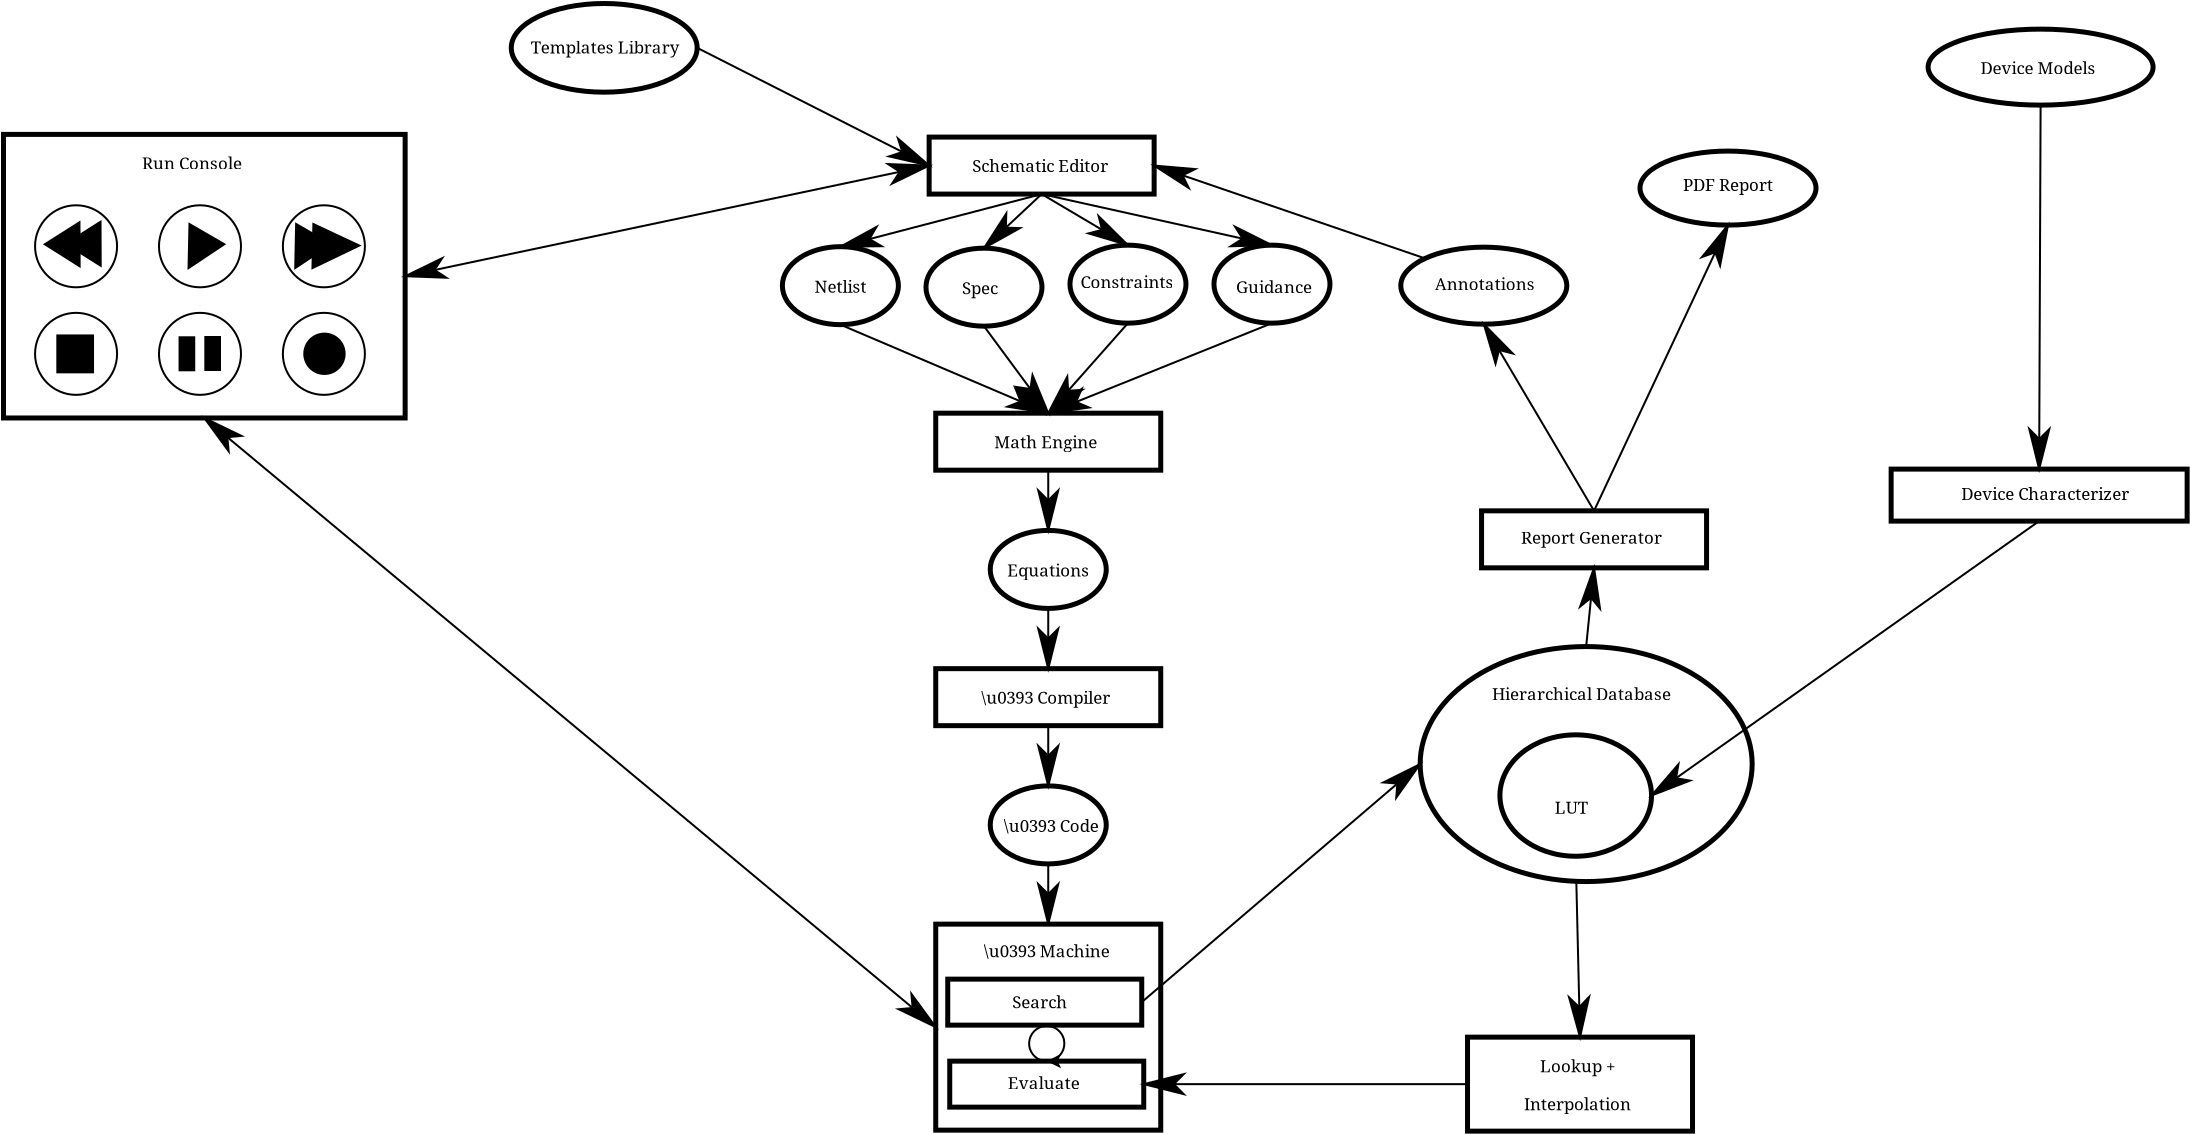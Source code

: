<?xml version="1.0" encoding="UTF-8"?>
<dia:diagram xmlns:dia="http://www.lysator.liu.se/~alla/dia/">
  <dia:layer name="Background" visible="true" active="true">
    <dia:group>
      <dia:object type="Standard - Box" version="0" id="O0">
        <dia:attribute name="obj_pos">
          <dia:point val="94.903,44.109"/>
        </dia:attribute>
        <dia:attribute name="obj_bb">
          <dia:rectangle val="94.778,43.984;106.278,48.934"/>
        </dia:attribute>
        <dia:attribute name="elem_corner">
          <dia:point val="94.903,44.109"/>
        </dia:attribute>
        <dia:attribute name="elem_width">
          <dia:real val="11.25"/>
        </dia:attribute>
        <dia:attribute name="elem_height">
          <dia:real val="4.7"/>
        </dia:attribute>
        <dia:attribute name="border_width">
          <dia:real val="0.25"/>
        </dia:attribute>
        <dia:attribute name="show_background">
          <dia:boolean val="true"/>
        </dia:attribute>
      </dia:object>
      <dia:object type="Standard - Text" version="1" id="O1">
        <dia:attribute name="obj_pos">
          <dia:point val="100.403,45.859"/>
        </dia:attribute>
        <dia:attribute name="obj_bb">
          <dia:rectangle val="98.319,45.072;102.487,46.059"/>
        </dia:attribute>
        <dia:attribute name="text">
          <dia:composite type="text">
            <dia:attribute name="string">
              <dia:string>#Lookup +#</dia:string>
            </dia:attribute>
            <dia:attribute name="font">
              <dia:font family="serif" style="0" name="Times-Roman"/>
            </dia:attribute>
            <dia:attribute name="height">
              <dia:real val="1.058"/>
            </dia:attribute>
            <dia:attribute name="pos">
              <dia:point val="100.403,45.859"/>
            </dia:attribute>
            <dia:attribute name="color">
              <dia:color val="#000000"/>
            </dia:attribute>
            <dia:attribute name="alignment">
              <dia:enum val="1"/>
            </dia:attribute>
          </dia:composite>
        </dia:attribute>
        <dia:attribute name="valign">
          <dia:enum val="3"/>
        </dia:attribute>
      </dia:object>
      <dia:object type="Standard - Text" version="1" id="O2">
        <dia:attribute name="obj_pos">
          <dia:point val="100.403,47.759"/>
        </dia:attribute>
        <dia:attribute name="obj_bb">
          <dia:rectangle val="97.593,46.971;103.213,47.959"/>
        </dia:attribute>
        <dia:attribute name="text">
          <dia:composite type="text">
            <dia:attribute name="string">
              <dia:string>#Interpolation#</dia:string>
            </dia:attribute>
            <dia:attribute name="font">
              <dia:font family="serif" style="0" name="Times-Roman"/>
            </dia:attribute>
            <dia:attribute name="height">
              <dia:real val="1.058"/>
            </dia:attribute>
            <dia:attribute name="pos">
              <dia:point val="100.403,47.759"/>
            </dia:attribute>
            <dia:attribute name="color">
              <dia:color val="#000000"/>
            </dia:attribute>
            <dia:attribute name="alignment">
              <dia:enum val="1"/>
            </dia:attribute>
          </dia:composite>
        </dia:attribute>
        <dia:attribute name="valign">
          <dia:enum val="3"/>
        </dia:attribute>
      </dia:object>
    </dia:group>
    <dia:group>
      <dia:object type="Standard - Box" version="0" id="O3">
        <dia:attribute name="obj_pos">
          <dia:point val="95.605,17.794"/>
        </dia:attribute>
        <dia:attribute name="obj_bb">
          <dia:rectangle val="95.48,17.669;106.98,20.769"/>
        </dia:attribute>
        <dia:attribute name="elem_corner">
          <dia:point val="95.605,17.794"/>
        </dia:attribute>
        <dia:attribute name="elem_width">
          <dia:real val="11.25"/>
        </dia:attribute>
        <dia:attribute name="elem_height">
          <dia:real val="2.85"/>
        </dia:attribute>
        <dia:attribute name="border_width">
          <dia:real val="0.25"/>
        </dia:attribute>
        <dia:attribute name="show_background">
          <dia:boolean val="true"/>
        </dia:attribute>
      </dia:object>
      <dia:object type="Standard - Text" version="1" id="O4">
        <dia:attribute name="obj_pos">
          <dia:point val="101.105,19.444"/>
        </dia:attribute>
        <dia:attribute name="obj_bb">
          <dia:rectangle val="97.306,18.657;104.904,19.644"/>
        </dia:attribute>
        <dia:attribute name="text">
          <dia:composite type="text">
            <dia:attribute name="string">
              <dia:string>#Report Generator#</dia:string>
            </dia:attribute>
            <dia:attribute name="font">
              <dia:font family="serif" style="0" name="Times-Roman"/>
            </dia:attribute>
            <dia:attribute name="height">
              <dia:real val="1.058"/>
            </dia:attribute>
            <dia:attribute name="pos">
              <dia:point val="101.105,19.444"/>
            </dia:attribute>
            <dia:attribute name="color">
              <dia:color val="#000000"/>
            </dia:attribute>
            <dia:attribute name="alignment">
              <dia:enum val="1"/>
            </dia:attribute>
          </dia:composite>
        </dia:attribute>
        <dia:attribute name="valign">
          <dia:enum val="3"/>
        </dia:attribute>
      </dia:object>
    </dia:group>
    <dia:group>
      <dia:object type="Standard - Box" version="0" id="O5">
        <dia:attribute name="obj_pos">
          <dia:point val="116.084,15.707"/>
        </dia:attribute>
        <dia:attribute name="obj_bb">
          <dia:rectangle val="115.959,15.582;131.009,18.431"/>
        </dia:attribute>
        <dia:attribute name="elem_corner">
          <dia:point val="116.084,15.707"/>
        </dia:attribute>
        <dia:attribute name="elem_width">
          <dia:real val="14.8"/>
        </dia:attribute>
        <dia:attribute name="elem_height">
          <dia:real val="2.6"/>
        </dia:attribute>
        <dia:attribute name="border_width">
          <dia:real val="0.25"/>
        </dia:attribute>
        <dia:attribute name="show_background">
          <dia:boolean val="true"/>
        </dia:attribute>
      </dia:object>
      <dia:object type="Standard - Text" version="1" id="O6">
        <dia:attribute name="obj_pos">
          <dia:point val="123.784,17.256"/>
        </dia:attribute>
        <dia:attribute name="obj_bb">
          <dia:rectangle val="119.222,16.469;128.346,17.456"/>
        </dia:attribute>
        <dia:attribute name="text">
          <dia:composite type="text">
            <dia:attribute name="string">
              <dia:string>#Device Characterizer#</dia:string>
            </dia:attribute>
            <dia:attribute name="font">
              <dia:font family="serif" style="0" name="Times-Roman"/>
            </dia:attribute>
            <dia:attribute name="height">
              <dia:real val="1.058"/>
            </dia:attribute>
            <dia:attribute name="pos">
              <dia:point val="123.784,17.256"/>
            </dia:attribute>
            <dia:attribute name="color">
              <dia:color val="#000000"/>
            </dia:attribute>
            <dia:attribute name="alignment">
              <dia:enum val="1"/>
            </dia:attribute>
          </dia:composite>
        </dia:attribute>
        <dia:attribute name="valign">
          <dia:enum val="3"/>
        </dia:attribute>
      </dia:object>
    </dia:group>
    <dia:group>
      <dia:object type="Standard - Ellipse" version="0" id="O7">
        <dia:attribute name="obj_pos">
          <dia:point val="71.039,31.547"/>
        </dia:attribute>
        <dia:attribute name="obj_bb">
          <dia:rectangle val="70.914,31.422;76.964,35.572"/>
        </dia:attribute>
        <dia:attribute name="elem_corner">
          <dia:point val="71.039,31.547"/>
        </dia:attribute>
        <dia:attribute name="elem_width">
          <dia:real val="5.8"/>
        </dia:attribute>
        <dia:attribute name="elem_height">
          <dia:real val="3.9"/>
        </dia:attribute>
        <dia:attribute name="border_width">
          <dia:real val="0.25"/>
        </dia:attribute>
      </dia:object>
      <dia:object type="Standard - Text" version="1" id="O8">
        <dia:attribute name="obj_pos">
          <dia:point val="74.089,33.847"/>
        </dia:attribute>
        <dia:attribute name="obj_bb">
          <dia:rectangle val="71.359,33.059;76.819,34.047"/>
        </dia:attribute>
        <dia:attribute name="text">
          <dia:composite type="text">
            <dia:attribute name="string">
              <dia:string>#\u0393 Code#</dia:string>
            </dia:attribute>
            <dia:attribute name="font">
              <dia:font family="serif" style="0" name="Times-Roman"/>
            </dia:attribute>
            <dia:attribute name="height">
              <dia:real val="1.058"/>
            </dia:attribute>
            <dia:attribute name="pos">
              <dia:point val="74.089,33.847"/>
            </dia:attribute>
            <dia:attribute name="color">
              <dia:color val="#000000"/>
            </dia:attribute>
            <dia:attribute name="alignment">
              <dia:enum val="1"/>
            </dia:attribute>
          </dia:composite>
        </dia:attribute>
        <dia:attribute name="valign">
          <dia:enum val="3"/>
        </dia:attribute>
      </dia:object>
    </dia:group>
    <dia:object type="Standard - Box" version="0" id="O9">
      <dia:attribute name="obj_pos">
        <dia:point val="68.314,25.685"/>
      </dia:attribute>
      <dia:attribute name="obj_bb">
        <dia:rectangle val="68.189,25.56;79.689,28.66"/>
      </dia:attribute>
      <dia:attribute name="elem_corner">
        <dia:point val="68.314,25.685"/>
      </dia:attribute>
      <dia:attribute name="elem_width">
        <dia:real val="11.25"/>
      </dia:attribute>
      <dia:attribute name="elem_height">
        <dia:real val="2.85"/>
      </dia:attribute>
      <dia:attribute name="border_width">
        <dia:real val="0.25"/>
      </dia:attribute>
      <dia:attribute name="show_background">
        <dia:boolean val="true"/>
      </dia:attribute>
    </dia:object>
    <dia:object type="Standard - Text" version="1" id="O10">
      <dia:attribute name="obj_pos">
        <dia:point val="73.814,27.435"/>
      </dia:attribute>
      <dia:attribute name="obj_bb">
        <dia:rectangle val="70.21,26.647;77.418,27.635"/>
      </dia:attribute>
      <dia:attribute name="text">
        <dia:composite type="text">
          <dia:attribute name="string">
            <dia:string>#\u0393 Compiler#</dia:string>
          </dia:attribute>
          <dia:attribute name="font">
            <dia:font family="serif" style="0" name="Times-Roman"/>
          </dia:attribute>
          <dia:attribute name="height">
            <dia:real val="1.058"/>
          </dia:attribute>
          <dia:attribute name="pos">
            <dia:point val="73.814,27.435"/>
          </dia:attribute>
          <dia:attribute name="color">
            <dia:color val="#000000"/>
          </dia:attribute>
          <dia:attribute name="alignment">
            <dia:enum val="1"/>
          </dia:attribute>
        </dia:composite>
      </dia:attribute>
      <dia:attribute name="valign">
        <dia:enum val="3"/>
      </dia:attribute>
    </dia:object>
    <dia:group>
      <dia:object type="Standard - Ellipse" version="0" id="O11">
        <dia:attribute name="obj_pos">
          <dia:point val="71.039,18.773"/>
        </dia:attribute>
        <dia:attribute name="obj_bb">
          <dia:rectangle val="70.914,18.648;76.964,22.798"/>
        </dia:attribute>
        <dia:attribute name="elem_corner">
          <dia:point val="71.039,18.773"/>
        </dia:attribute>
        <dia:attribute name="elem_width">
          <dia:real val="5.8"/>
        </dia:attribute>
        <dia:attribute name="elem_height">
          <dia:real val="3.9"/>
        </dia:attribute>
        <dia:attribute name="border_width">
          <dia:real val="0.25"/>
        </dia:attribute>
      </dia:object>
      <dia:object type="Standard - Text" version="1" id="O12">
        <dia:attribute name="obj_pos">
          <dia:point val="73.939,21.073"/>
        </dia:attribute>
        <dia:attribute name="obj_bb">
          <dia:rectangle val="71.783,20.285;76.095,21.273"/>
        </dia:attribute>
        <dia:attribute name="text">
          <dia:composite type="text">
            <dia:attribute name="string">
              <dia:string>#Equations#</dia:string>
            </dia:attribute>
            <dia:attribute name="font">
              <dia:font family="serif" style="0" name="Times-Roman"/>
            </dia:attribute>
            <dia:attribute name="height">
              <dia:real val="1.058"/>
            </dia:attribute>
            <dia:attribute name="pos">
              <dia:point val="73.939,21.073"/>
            </dia:attribute>
            <dia:attribute name="color">
              <dia:color val="#000000"/>
            </dia:attribute>
            <dia:attribute name="alignment">
              <dia:enum val="1"/>
            </dia:attribute>
          </dia:composite>
        </dia:attribute>
        <dia:attribute name="valign">
          <dia:enum val="3"/>
        </dia:attribute>
      </dia:object>
    </dia:group>
    <dia:group>
      <dia:object type="Standard - Box" version="0" id="O13">
        <dia:attribute name="obj_pos">
          <dia:point val="68.314,12.911"/>
        </dia:attribute>
        <dia:attribute name="obj_bb">
          <dia:rectangle val="68.189,12.786;79.689,15.886"/>
        </dia:attribute>
        <dia:attribute name="elem_corner">
          <dia:point val="68.314,12.911"/>
        </dia:attribute>
        <dia:attribute name="elem_width">
          <dia:real val="11.25"/>
        </dia:attribute>
        <dia:attribute name="elem_height">
          <dia:real val="2.85"/>
        </dia:attribute>
        <dia:attribute name="border_width">
          <dia:real val="0.25"/>
        </dia:attribute>
        <dia:attribute name="show_background">
          <dia:boolean val="true"/>
        </dia:attribute>
      </dia:object>
      <dia:object type="Standard - Text" version="1" id="O14">
        <dia:attribute name="obj_pos">
          <dia:point val="73.814,14.661"/>
        </dia:attribute>
        <dia:attribute name="obj_bb">
          <dia:rectangle val="71.039,13.873;76.589,14.861"/>
        </dia:attribute>
        <dia:attribute name="text">
          <dia:composite type="text">
            <dia:attribute name="string">
              <dia:string>#Math Engine#</dia:string>
            </dia:attribute>
            <dia:attribute name="font">
              <dia:font family="serif" style="0" name="Times-Roman"/>
            </dia:attribute>
            <dia:attribute name="height">
              <dia:real val="1.058"/>
            </dia:attribute>
            <dia:attribute name="pos">
              <dia:point val="73.814,14.661"/>
            </dia:attribute>
            <dia:attribute name="color">
              <dia:color val="#000000"/>
            </dia:attribute>
            <dia:attribute name="alignment">
              <dia:enum val="1"/>
            </dia:attribute>
          </dia:composite>
        </dia:attribute>
        <dia:attribute name="valign">
          <dia:enum val="3"/>
        </dia:attribute>
      </dia:object>
    </dia:group>
    <dia:group>
      <dia:object type="Standard - Box" version="0" id="O15">
        <dia:attribute name="obj_pos">
          <dia:point val="67.984,-0.894"/>
        </dia:attribute>
        <dia:attribute name="obj_bb">
          <dia:rectangle val="67.859,-1.019;79.359,2.081"/>
        </dia:attribute>
        <dia:attribute name="elem_corner">
          <dia:point val="67.984,-0.894"/>
        </dia:attribute>
        <dia:attribute name="elem_width">
          <dia:real val="11.25"/>
        </dia:attribute>
        <dia:attribute name="elem_height">
          <dia:real val="2.85"/>
        </dia:attribute>
        <dia:attribute name="border_width">
          <dia:real val="0.25"/>
        </dia:attribute>
        <dia:attribute name="show_background">
          <dia:boolean val="true"/>
        </dia:attribute>
      </dia:object>
      <dia:object type="Standard - Text" version="1" id="O16">
        <dia:attribute name="obj_pos">
          <dia:point val="73.534,0.856"/>
        </dia:attribute>
        <dia:attribute name="obj_bb">
          <dia:rectangle val="69.809,0.068;77.259,1.056"/>
        </dia:attribute>
        <dia:attribute name="text">
          <dia:composite type="text">
            <dia:attribute name="string">
              <dia:string>#Schematic Editor#</dia:string>
            </dia:attribute>
            <dia:attribute name="font">
              <dia:font family="serif" style="0" name="Times-Roman"/>
            </dia:attribute>
            <dia:attribute name="height">
              <dia:real val="1.058"/>
            </dia:attribute>
            <dia:attribute name="pos">
              <dia:point val="73.534,0.856"/>
            </dia:attribute>
            <dia:attribute name="color">
              <dia:color val="#000000"/>
            </dia:attribute>
            <dia:attribute name="alignment">
              <dia:enum val="1"/>
            </dia:attribute>
          </dia:composite>
        </dia:attribute>
        <dia:attribute name="valign">
          <dia:enum val="3"/>
        </dia:attribute>
      </dia:object>
    </dia:group>
    <dia:group>
      <dia:object type="Standard - Ellipse" version="0" id="O17">
        <dia:attribute name="obj_pos">
          <dia:point val="60.646,4.585"/>
        </dia:attribute>
        <dia:attribute name="obj_bb">
          <dia:rectangle val="60.521,4.46;66.571,8.61"/>
        </dia:attribute>
        <dia:attribute name="elem_corner">
          <dia:point val="60.646,4.585"/>
        </dia:attribute>
        <dia:attribute name="elem_width">
          <dia:real val="5.8"/>
        </dia:attribute>
        <dia:attribute name="elem_height">
          <dia:real val="3.9"/>
        </dia:attribute>
        <dia:attribute name="border_width">
          <dia:real val="0.25"/>
        </dia:attribute>
      </dia:object>
      <dia:object type="Standard - Text" version="1" id="O18">
        <dia:attribute name="obj_pos">
          <dia:point val="63.546,6.885"/>
        </dia:attribute>
        <dia:attribute name="obj_bb">
          <dia:rectangle val="62.099,6.098;64.993,7.085"/>
        </dia:attribute>
        <dia:attribute name="text">
          <dia:composite type="text">
            <dia:attribute name="string">
              <dia:string>#Netlist#</dia:string>
            </dia:attribute>
            <dia:attribute name="font">
              <dia:font family="serif" style="0" name="Times-Roman"/>
            </dia:attribute>
            <dia:attribute name="height">
              <dia:real val="1.058"/>
            </dia:attribute>
            <dia:attribute name="pos">
              <dia:point val="63.546,6.885"/>
            </dia:attribute>
            <dia:attribute name="color">
              <dia:color val="#000000"/>
            </dia:attribute>
            <dia:attribute name="alignment">
              <dia:enum val="1"/>
            </dia:attribute>
          </dia:composite>
        </dia:attribute>
        <dia:attribute name="valign">
          <dia:enum val="3"/>
        </dia:attribute>
      </dia:object>
    </dia:group>
    <dia:group>
      <dia:object type="Standard - Ellipse" version="0" id="O19">
        <dia:attribute name="obj_pos">
          <dia:point val="117.932,-6.292"/>
        </dia:attribute>
        <dia:attribute name="obj_bb">
          <dia:rectangle val="117.807,-6.417;129.307,-2.367"/>
        </dia:attribute>
        <dia:attribute name="elem_corner">
          <dia:point val="117.932,-6.292"/>
        </dia:attribute>
        <dia:attribute name="elem_width">
          <dia:real val="11.25"/>
        </dia:attribute>
        <dia:attribute name="elem_height">
          <dia:real val="3.8"/>
        </dia:attribute>
        <dia:attribute name="border_width">
          <dia:real val="0.25"/>
        </dia:attribute>
      </dia:object>
      <dia:object type="Standard - Text" version="1" id="O20">
        <dia:attribute name="obj_pos">
          <dia:point val="123.432,-4.042"/>
        </dia:attribute>
        <dia:attribute name="obj_bb">
          <dia:rectangle val="120.285,-4.829;126.58,-3.842"/>
        </dia:attribute>
        <dia:attribute name="text">
          <dia:composite type="text">
            <dia:attribute name="string">
              <dia:string>#Device Models#</dia:string>
            </dia:attribute>
            <dia:attribute name="font">
              <dia:font family="serif" style="0" name="Times-Roman"/>
            </dia:attribute>
            <dia:attribute name="height">
              <dia:real val="1.058"/>
            </dia:attribute>
            <dia:attribute name="pos">
              <dia:point val="123.432,-4.042"/>
            </dia:attribute>
            <dia:attribute name="color">
              <dia:color val="#000000"/>
            </dia:attribute>
            <dia:attribute name="alignment">
              <dia:enum val="1"/>
            </dia:attribute>
          </dia:composite>
        </dia:attribute>
        <dia:attribute name="valign">
          <dia:enum val="3"/>
        </dia:attribute>
      </dia:object>
    </dia:group>
    <dia:object type="Standard - Ellipse" version="0" id="O21">
      <dia:attribute name="obj_pos">
        <dia:point val="82.225,4.51"/>
      </dia:attribute>
      <dia:attribute name="obj_bb">
        <dia:rectangle val="82.1,4.385;88.15,8.535"/>
      </dia:attribute>
      <dia:attribute name="elem_corner">
        <dia:point val="82.225,4.51"/>
      </dia:attribute>
      <dia:attribute name="elem_width">
        <dia:real val="5.8"/>
      </dia:attribute>
      <dia:attribute name="elem_height">
        <dia:real val="3.9"/>
      </dia:attribute>
      <dia:attribute name="border_width">
        <dia:real val="0.25"/>
      </dia:attribute>
    </dia:object>
    <dia:object type="Standard - Text" version="1" id="O22">
      <dia:attribute name="obj_pos">
        <dia:point val="85.225,6.91"/>
      </dia:attribute>
      <dia:attribute name="obj_bb">
        <dia:rectangle val="83.193,6.123;87.258,7.11"/>
      </dia:attribute>
      <dia:attribute name="text">
        <dia:composite type="text">
          <dia:attribute name="string">
            <dia:string>#Guidance#</dia:string>
          </dia:attribute>
          <dia:attribute name="font">
            <dia:font family="serif" style="0" name="Times-Roman"/>
          </dia:attribute>
          <dia:attribute name="height">
            <dia:real val="1.058"/>
          </dia:attribute>
          <dia:attribute name="pos">
            <dia:point val="85.225,6.91"/>
          </dia:attribute>
          <dia:attribute name="color">
            <dia:color val="#000000"/>
          </dia:attribute>
          <dia:attribute name="alignment">
            <dia:enum val="1"/>
          </dia:attribute>
        </dia:composite>
      </dia:attribute>
      <dia:attribute name="valign">
        <dia:enum val="3"/>
      </dia:attribute>
    </dia:object>
    <dia:group>
      <dia:object type="Standard - Ellipse" version="0" id="O23">
        <dia:attribute name="obj_pos">
          <dia:point val="75.025,4.51"/>
        </dia:attribute>
        <dia:attribute name="obj_bb">
          <dia:rectangle val="74.9,4.385;80.95,8.535"/>
        </dia:attribute>
        <dia:attribute name="elem_corner">
          <dia:point val="75.025,4.51"/>
        </dia:attribute>
        <dia:attribute name="elem_width">
          <dia:real val="5.8"/>
        </dia:attribute>
        <dia:attribute name="elem_height">
          <dia:real val="3.9"/>
        </dia:attribute>
        <dia:attribute name="border_width">
          <dia:real val="0.25"/>
        </dia:attribute>
      </dia:object>
      <dia:object type="Standard - Text" version="1" id="O24">
        <dia:attribute name="obj_pos">
          <dia:point val="77.875,6.66"/>
        </dia:attribute>
        <dia:attribute name="obj_bb">
          <dia:rectangle val="75.388,5.873;80.363,6.86"/>
        </dia:attribute>
        <dia:attribute name="text">
          <dia:composite type="text">
            <dia:attribute name="string">
              <dia:string>#Constraints#</dia:string>
            </dia:attribute>
            <dia:attribute name="font">
              <dia:font family="serif" style="0" name="Times-Roman"/>
            </dia:attribute>
            <dia:attribute name="height">
              <dia:real val="1.058"/>
            </dia:attribute>
            <dia:attribute name="pos">
              <dia:point val="77.875,6.66"/>
            </dia:attribute>
            <dia:attribute name="color">
              <dia:color val="#000000"/>
            </dia:attribute>
            <dia:attribute name="alignment">
              <dia:enum val="1"/>
            </dia:attribute>
          </dia:composite>
        </dia:attribute>
        <dia:attribute name="valign">
          <dia:enum val="3"/>
        </dia:attribute>
      </dia:object>
      <dia:group>
        <dia:object type="Standard - Ellipse" version="0" id="O25">
          <dia:attribute name="obj_pos">
            <dia:point val="67.825,4.66"/>
          </dia:attribute>
          <dia:attribute name="obj_bb">
            <dia:rectangle val="67.7,4.535;73.75,8.685"/>
          </dia:attribute>
          <dia:attribute name="elem_corner">
            <dia:point val="67.825,4.66"/>
          </dia:attribute>
          <dia:attribute name="elem_width">
            <dia:real val="5.8"/>
          </dia:attribute>
          <dia:attribute name="elem_height">
            <dia:real val="3.9"/>
          </dia:attribute>
          <dia:attribute name="border_width">
            <dia:real val="0.25"/>
          </dia:attribute>
        </dia:object>
        <dia:object type="Standard - Text" version="1" id="O26">
          <dia:attribute name="obj_pos">
            <dia:point val="70.525,6.96"/>
          </dia:attribute>
          <dia:attribute name="obj_bb">
            <dia:rectangle val="69.477,6.173;71.574,7.16"/>
          </dia:attribute>
          <dia:attribute name="text">
            <dia:composite type="text">
              <dia:attribute name="string">
                <dia:string>#Spec#</dia:string>
              </dia:attribute>
              <dia:attribute name="font">
                <dia:font family="serif" style="0" name="Times-Roman"/>
              </dia:attribute>
              <dia:attribute name="height">
                <dia:real val="1.058"/>
              </dia:attribute>
              <dia:attribute name="pos">
                <dia:point val="70.525,6.96"/>
              </dia:attribute>
              <dia:attribute name="color">
                <dia:color val="#000000"/>
              </dia:attribute>
              <dia:attribute name="alignment">
                <dia:enum val="1"/>
              </dia:attribute>
            </dia:composite>
          </dia:attribute>
          <dia:attribute name="valign">
            <dia:enum val="3"/>
          </dia:attribute>
        </dia:object>
      </dia:group>
    </dia:group>
    <dia:group>
      <dia:object type="Standard - Ellipse" version="0" id="O27">
        <dia:attribute name="obj_pos">
          <dia:point val="103.527,-0.194"/>
        </dia:attribute>
        <dia:attribute name="obj_bb">
          <dia:rectangle val="103.402,-0.319;112.452,3.631"/>
        </dia:attribute>
        <dia:attribute name="elem_corner">
          <dia:point val="103.527,-0.194"/>
        </dia:attribute>
        <dia:attribute name="elem_width">
          <dia:real val="8.8"/>
        </dia:attribute>
        <dia:attribute name="elem_height">
          <dia:real val="3.7"/>
        </dia:attribute>
        <dia:attribute name="border_width">
          <dia:real val="0.25"/>
        </dia:attribute>
      </dia:object>
      <dia:object type="Standard - Text" version="1" id="O28">
        <dia:attribute name="obj_pos">
          <dia:point val="107.927,1.806"/>
        </dia:attribute>
        <dia:attribute name="obj_bb">
          <dia:rectangle val="105.405,1.019;110.45,2.006"/>
        </dia:attribute>
        <dia:attribute name="text">
          <dia:composite type="text">
            <dia:attribute name="string">
              <dia:string>#PDF Report#</dia:string>
            </dia:attribute>
            <dia:attribute name="font">
              <dia:font family="serif" style="0" name="Times-Roman"/>
            </dia:attribute>
            <dia:attribute name="height">
              <dia:real val="1.058"/>
            </dia:attribute>
            <dia:attribute name="pos">
              <dia:point val="107.927,1.806"/>
            </dia:attribute>
            <dia:attribute name="color">
              <dia:color val="#000000"/>
            </dia:attribute>
            <dia:attribute name="alignment">
              <dia:enum val="1"/>
            </dia:attribute>
          </dia:composite>
        </dia:attribute>
        <dia:attribute name="valign">
          <dia:enum val="3"/>
        </dia:attribute>
      </dia:object>
    </dia:group>
    <dia:group>
      <dia:object type="Standard - Ellipse" version="0" id="O29">
        <dia:attribute name="obj_pos">
          <dia:point val="91.567,4.61"/>
        </dia:attribute>
        <dia:attribute name="obj_bb">
          <dia:rectangle val="91.442,4.485;99.992,8.585"/>
        </dia:attribute>
        <dia:attribute name="elem_corner">
          <dia:point val="91.567,4.61"/>
        </dia:attribute>
        <dia:attribute name="elem_width">
          <dia:real val="8.3"/>
        </dia:attribute>
        <dia:attribute name="elem_height">
          <dia:real val="3.85"/>
        </dia:attribute>
        <dia:attribute name="border_width">
          <dia:real val="0.25"/>
        </dia:attribute>
      </dia:object>
      <dia:object type="Standard - Text" version="1" id="O30">
        <dia:attribute name="obj_pos">
          <dia:point val="95.767,6.76"/>
        </dia:attribute>
        <dia:attribute name="obj_bb">
          <dia:rectangle val="93.188,5.973;98.345,6.96"/>
        </dia:attribute>
        <dia:attribute name="text">
          <dia:composite type="text">
            <dia:attribute name="string">
              <dia:string>#Annotations#</dia:string>
            </dia:attribute>
            <dia:attribute name="font">
              <dia:font family="serif" style="0" name="Times-Roman"/>
            </dia:attribute>
            <dia:attribute name="height">
              <dia:real val="1.058"/>
            </dia:attribute>
            <dia:attribute name="pos">
              <dia:point val="95.767,6.76"/>
            </dia:attribute>
            <dia:attribute name="color">
              <dia:color val="#000000"/>
            </dia:attribute>
            <dia:attribute name="alignment">
              <dia:enum val="1"/>
            </dia:attribute>
          </dia:composite>
        </dia:attribute>
        <dia:attribute name="valign">
          <dia:enum val="3"/>
        </dia:attribute>
      </dia:object>
    </dia:group>
    <dia:object type="Standard - Line" version="0" id="O31">
      <dia:attribute name="obj_pos">
        <dia:point val="73.609,1.956"/>
      </dia:attribute>
      <dia:attribute name="obj_bb">
        <dia:rectangle val="63.346,1.895;73.67,4.653"/>
      </dia:attribute>
      <dia:attribute name="conn_endpoints">
        <dia:point val="73.609,1.956"/>
        <dia:point val="63.546,4.585"/>
      </dia:attribute>
      <dia:attribute name="numcp">
        <dia:int val="1"/>
      </dia:attribute>
      <dia:attribute name="end_arrow">
        <dia:enum val="22"/>
      </dia:attribute>
      <dia:attribute name="end_arrow_length">
        <dia:real val="2"/>
      </dia:attribute>
      <dia:attribute name="end_arrow_width">
        <dia:real val="1"/>
      </dia:attribute>
      <dia:connections>
        <dia:connection handle="0" to="O15" connection="6"/>
        <dia:connection handle="1" to="O17" connection="1"/>
      </dia:connections>
    </dia:object>
    <dia:object type="Standard - Line" version="0" id="O32">
      <dia:attribute name="obj_pos">
        <dia:point val="73.609,1.956"/>
      </dia:attribute>
      <dia:attribute name="obj_bb">
        <dia:rectangle val="70.575,1.885;73.68,4.801"/>
      </dia:attribute>
      <dia:attribute name="conn_endpoints">
        <dia:point val="73.609,1.956"/>
        <dia:point val="70.725,4.66"/>
      </dia:attribute>
      <dia:attribute name="numcp">
        <dia:int val="1"/>
      </dia:attribute>
      <dia:attribute name="end_arrow">
        <dia:enum val="22"/>
      </dia:attribute>
      <dia:attribute name="end_arrow_length">
        <dia:real val="2"/>
      </dia:attribute>
      <dia:attribute name="end_arrow_width">
        <dia:real val="1"/>
      </dia:attribute>
      <dia:connections>
        <dia:connection handle="0" to="O15" connection="6"/>
        <dia:connection handle="1" to="O25" connection="1"/>
      </dia:connections>
    </dia:object>
    <dia:object type="Standard - Line" version="0" id="O33">
      <dia:attribute name="obj_pos">
        <dia:point val="73.609,1.956"/>
      </dia:attribute>
      <dia:attribute name="obj_bb">
        <dia:rectangle val="73.54,1.887;78.103,4.615"/>
      </dia:attribute>
      <dia:attribute name="conn_endpoints">
        <dia:point val="73.609,1.956"/>
        <dia:point val="77.925,4.51"/>
      </dia:attribute>
      <dia:attribute name="numcp">
        <dia:int val="1"/>
      </dia:attribute>
      <dia:attribute name="end_arrow">
        <dia:enum val="22"/>
      </dia:attribute>
      <dia:attribute name="end_arrow_length">
        <dia:real val="2"/>
      </dia:attribute>
      <dia:attribute name="end_arrow_width">
        <dia:real val="1"/>
      </dia:attribute>
      <dia:connections>
        <dia:connection handle="0" to="O15" connection="6"/>
        <dia:connection handle="1" to="O23" connection="1"/>
      </dia:connections>
    </dia:object>
    <dia:object type="Standard - Line" version="0" id="O34">
      <dia:attribute name="obj_pos">
        <dia:point val="73.609,1.956"/>
      </dia:attribute>
      <dia:attribute name="obj_bb">
        <dia:rectangle val="73.549,1.896;85.327,4.634"/>
      </dia:attribute>
      <dia:attribute name="conn_endpoints">
        <dia:point val="73.609,1.956"/>
        <dia:point val="85.125,4.51"/>
      </dia:attribute>
      <dia:attribute name="numcp">
        <dia:int val="1"/>
      </dia:attribute>
      <dia:attribute name="end_arrow">
        <dia:enum val="22"/>
      </dia:attribute>
      <dia:attribute name="end_arrow_length">
        <dia:real val="2"/>
      </dia:attribute>
      <dia:attribute name="end_arrow_width">
        <dia:real val="1"/>
      </dia:attribute>
      <dia:connections>
        <dia:connection handle="0" to="O15" connection="6"/>
        <dia:connection handle="1" to="O21" connection="1"/>
      </dia:connections>
    </dia:object>
    <dia:object type="Standard - Line" version="0" id="O35">
      <dia:attribute name="obj_pos">
        <dia:point val="92.782,5.174"/>
      </dia:attribute>
      <dia:attribute name="obj_bb">
        <dia:rectangle val="79.039,0.462;92.846,5.238"/>
      </dia:attribute>
      <dia:attribute name="conn_endpoints">
        <dia:point val="92.782,5.174"/>
        <dia:point val="79.234,0.531"/>
      </dia:attribute>
      <dia:attribute name="numcp">
        <dia:int val="1"/>
      </dia:attribute>
      <dia:attribute name="end_arrow">
        <dia:enum val="22"/>
      </dia:attribute>
      <dia:attribute name="end_arrow_length">
        <dia:real val="2"/>
      </dia:attribute>
      <dia:attribute name="end_arrow_width">
        <dia:real val="1"/>
      </dia:attribute>
      <dia:connections>
        <dia:connection handle="0" to="O29" connection="0"/>
        <dia:connection handle="1" to="O15" connection="4"/>
      </dia:connections>
    </dia:object>
    <dia:object type="Standard - Line" version="0" id="O36">
      <dia:attribute name="obj_pos">
        <dia:point val="101.23,17.794"/>
      </dia:attribute>
      <dia:attribute name="obj_bb">
        <dia:rectangle val="95.612,8.283;101.298,17.863"/>
      </dia:attribute>
      <dia:attribute name="conn_endpoints">
        <dia:point val="101.23,17.794"/>
        <dia:point val="95.717,8.46"/>
      </dia:attribute>
      <dia:attribute name="numcp">
        <dia:int val="1"/>
      </dia:attribute>
      <dia:attribute name="end_arrow">
        <dia:enum val="22"/>
      </dia:attribute>
      <dia:attribute name="end_arrow_length">
        <dia:real val="2"/>
      </dia:attribute>
      <dia:attribute name="end_arrow_width">
        <dia:real val="1"/>
      </dia:attribute>
      <dia:connections>
        <dia:connection handle="0" to="O3" connection="1"/>
        <dia:connection handle="1" to="O29" connection="6"/>
      </dia:connections>
    </dia:object>
    <dia:object type="Standard - Line" version="0" id="O37">
      <dia:attribute name="obj_pos">
        <dia:point val="101.23,17.794"/>
      </dia:attribute>
      <dia:attribute name="obj_bb">
        <dia:rectangle val="101.164,3.32;108.014,17.861"/>
      </dia:attribute>
      <dia:attribute name="conn_endpoints">
        <dia:point val="101.23,17.794"/>
        <dia:point val="107.927,3.506"/>
      </dia:attribute>
      <dia:attribute name="numcp">
        <dia:int val="1"/>
      </dia:attribute>
      <dia:attribute name="end_arrow">
        <dia:enum val="22"/>
      </dia:attribute>
      <dia:attribute name="end_arrow_length">
        <dia:real val="2"/>
      </dia:attribute>
      <dia:attribute name="end_arrow_width">
        <dia:real val="1"/>
      </dia:attribute>
      <dia:connections>
        <dia:connection handle="0" to="O3" connection="1"/>
        <dia:connection handle="1" to="O27" connection="6"/>
      </dia:connections>
    </dia:object>
    <dia:object type="Standard - Line" version="0" id="O38">
      <dia:attribute name="obj_pos">
        <dia:point val="100.835,24.58"/>
      </dia:attribute>
      <dia:attribute name="obj_bb">
        <dia:rectangle val="100.425,20.439;101.603,24.635"/>
      </dia:attribute>
      <dia:attribute name="conn_endpoints">
        <dia:point val="100.835,24.58"/>
        <dia:point val="101.23,20.644"/>
      </dia:attribute>
      <dia:attribute name="numcp">
        <dia:int val="1"/>
      </dia:attribute>
      <dia:attribute name="end_arrow">
        <dia:enum val="22"/>
      </dia:attribute>
      <dia:attribute name="end_arrow_length">
        <dia:real val="2"/>
      </dia:attribute>
      <dia:attribute name="end_arrow_width">
        <dia:real val="1"/>
      </dia:attribute>
      <dia:connections>
        <dia:connection handle="0" to="O55" connection="1"/>
        <dia:connection handle="1" to="O3" connection="6"/>
      </dia:connections>
    </dia:object>
    <dia:object type="Standard - Line" version="0" id="O39">
      <dia:attribute name="obj_pos">
        <dia:point val="100.313,35.063"/>
      </dia:attribute>
      <dia:attribute name="obj_bb">
        <dia:rectangle val="99.885,35.012;101.069,44.315"/>
      </dia:attribute>
      <dia:attribute name="conn_endpoints">
        <dia:point val="100.313,35.063"/>
        <dia:point val="100.528,44.109"/>
      </dia:attribute>
      <dia:attribute name="numcp">
        <dia:int val="1"/>
      </dia:attribute>
      <dia:attribute name="end_arrow">
        <dia:enum val="22"/>
      </dia:attribute>
      <dia:attribute name="end_arrow_length">
        <dia:real val="2"/>
      </dia:attribute>
      <dia:attribute name="end_arrow_width">
        <dia:real val="1"/>
      </dia:attribute>
      <dia:connections>
        <dia:connection handle="0" to="O56" connection="6"/>
        <dia:connection handle="1" to="O0" connection="1"/>
      </dia:connections>
    </dia:object>
    <dia:object type="Standard - Line" version="0" id="O40">
      <dia:attribute name="obj_pos">
        <dia:point val="123.557,-2.492"/>
      </dia:attribute>
      <dia:attribute name="obj_bb">
        <dia:rectangle val="122.9,-2.542;124.085,15.913"/>
      </dia:attribute>
      <dia:attribute name="conn_endpoints">
        <dia:point val="123.557,-2.492"/>
        <dia:point val="123.484,15.707"/>
      </dia:attribute>
      <dia:attribute name="numcp">
        <dia:int val="1"/>
      </dia:attribute>
      <dia:attribute name="end_arrow">
        <dia:enum val="22"/>
      </dia:attribute>
      <dia:attribute name="end_arrow_length">
        <dia:real val="2"/>
      </dia:attribute>
      <dia:attribute name="end_arrow_width">
        <dia:real val="1"/>
      </dia:attribute>
      <dia:connections>
        <dia:connection handle="0" to="O19" connection="6"/>
        <dia:connection handle="1" to="O5" connection="1"/>
      </dia:connections>
    </dia:object>
    <dia:object type="Standard - Line" version="0" id="O41">
      <dia:attribute name="obj_pos">
        <dia:point val="63.546,8.485"/>
      </dia:attribute>
      <dia:attribute name="obj_bb">
        <dia:rectangle val="63.48,8.42;74.129,12.992"/>
      </dia:attribute>
      <dia:attribute name="conn_endpoints">
        <dia:point val="63.546,8.485"/>
        <dia:point val="73.939,12.911"/>
      </dia:attribute>
      <dia:attribute name="numcp">
        <dia:int val="1"/>
      </dia:attribute>
      <dia:attribute name="end_arrow">
        <dia:enum val="22"/>
      </dia:attribute>
      <dia:attribute name="end_arrow_length">
        <dia:real val="2"/>
      </dia:attribute>
      <dia:attribute name="end_arrow_width">
        <dia:real val="1"/>
      </dia:attribute>
      <dia:connections>
        <dia:connection handle="0" to="O17" connection="6"/>
        <dia:connection handle="1" to="O13" connection="1"/>
      </dia:connections>
    </dia:object>
    <dia:object type="Standard - Line" version="0" id="O42">
      <dia:attribute name="obj_pos">
        <dia:point val="70.725,8.56"/>
      </dia:attribute>
      <dia:attribute name="obj_bb">
        <dia:rectangle val="70.655,8.49;74.061,13.077"/>
      </dia:attribute>
      <dia:attribute name="conn_endpoints">
        <dia:point val="70.725,8.56"/>
        <dia:point val="73.939,12.911"/>
      </dia:attribute>
      <dia:attribute name="numcp">
        <dia:int val="1"/>
      </dia:attribute>
      <dia:attribute name="end_arrow">
        <dia:enum val="22"/>
      </dia:attribute>
      <dia:attribute name="end_arrow_length">
        <dia:real val="2"/>
      </dia:attribute>
      <dia:attribute name="end_arrow_width">
        <dia:real val="1"/>
      </dia:attribute>
      <dia:connections>
        <dia:connection handle="0" to="O25" connection="6"/>
        <dia:connection handle="1" to="O13" connection="1"/>
      </dia:connections>
    </dia:object>
    <dia:object type="Standard - Line" version="0" id="O43">
      <dia:attribute name="obj_pos">
        <dia:point val="77.925,8.41"/>
      </dia:attribute>
      <dia:attribute name="obj_bb">
        <dia:rectangle val="73.802,8.34;77.996,13.065"/>
      </dia:attribute>
      <dia:attribute name="conn_endpoints">
        <dia:point val="77.925,8.41"/>
        <dia:point val="73.939,12.911"/>
      </dia:attribute>
      <dia:attribute name="numcp">
        <dia:int val="1"/>
      </dia:attribute>
      <dia:attribute name="end_arrow">
        <dia:enum val="22"/>
      </dia:attribute>
      <dia:attribute name="end_arrow_length">
        <dia:real val="2"/>
      </dia:attribute>
      <dia:attribute name="end_arrow_width">
        <dia:real val="1"/>
      </dia:attribute>
      <dia:connections>
        <dia:connection handle="0" to="O23" connection="6"/>
        <dia:connection handle="1" to="O13" connection="1"/>
      </dia:connections>
    </dia:object>
    <dia:object type="Standard - Line" version="0" id="O44">
      <dia:attribute name="obj_pos">
        <dia:point val="85.125,8.41"/>
      </dia:attribute>
      <dia:attribute name="obj_bb">
        <dia:rectangle val="73.748,8.345;85.19,12.988"/>
      </dia:attribute>
      <dia:attribute name="conn_endpoints">
        <dia:point val="85.125,8.41"/>
        <dia:point val="73.939,12.911"/>
      </dia:attribute>
      <dia:attribute name="numcp">
        <dia:int val="1"/>
      </dia:attribute>
      <dia:attribute name="end_arrow">
        <dia:enum val="22"/>
      </dia:attribute>
      <dia:attribute name="end_arrow_length">
        <dia:real val="2"/>
      </dia:attribute>
      <dia:attribute name="end_arrow_width">
        <dia:real val="1"/>
      </dia:attribute>
      <dia:connections>
        <dia:connection handle="0" to="O21" connection="6"/>
        <dia:connection handle="1" to="O13" connection="1"/>
      </dia:connections>
    </dia:object>
    <dia:object type="Standard - Line" version="0" id="O45">
      <dia:attribute name="obj_pos">
        <dia:point val="73.939,15.761"/>
      </dia:attribute>
      <dia:attribute name="obj_bb">
        <dia:rectangle val="73.347,15.711;74.531,18.979"/>
      </dia:attribute>
      <dia:attribute name="conn_endpoints">
        <dia:point val="73.939,15.761"/>
        <dia:point val="73.939,18.773"/>
      </dia:attribute>
      <dia:attribute name="numcp">
        <dia:int val="1"/>
      </dia:attribute>
      <dia:attribute name="end_arrow">
        <dia:enum val="22"/>
      </dia:attribute>
      <dia:attribute name="end_arrow_length">
        <dia:real val="2"/>
      </dia:attribute>
      <dia:attribute name="end_arrow_width">
        <dia:real val="1"/>
      </dia:attribute>
      <dia:connections>
        <dia:connection handle="0" to="O13" connection="6"/>
        <dia:connection handle="1" to="O11" connection="1"/>
      </dia:connections>
    </dia:object>
    <dia:object type="Standard - Line" version="0" id="O46">
      <dia:attribute name="obj_pos">
        <dia:point val="73.939,22.673"/>
      </dia:attribute>
      <dia:attribute name="obj_bb">
        <dia:rectangle val="73.347,22.623;74.531,25.891"/>
      </dia:attribute>
      <dia:attribute name="conn_endpoints">
        <dia:point val="73.939,22.673"/>
        <dia:point val="73.939,25.685"/>
      </dia:attribute>
      <dia:attribute name="numcp">
        <dia:int val="1"/>
      </dia:attribute>
      <dia:attribute name="end_arrow">
        <dia:enum val="22"/>
      </dia:attribute>
      <dia:attribute name="end_arrow_length">
        <dia:real val="2"/>
      </dia:attribute>
      <dia:attribute name="end_arrow_width">
        <dia:real val="1"/>
      </dia:attribute>
      <dia:connections>
        <dia:connection handle="0" to="O11" connection="6"/>
        <dia:connection handle="1" to="O9" connection="1"/>
      </dia:connections>
    </dia:object>
    <dia:object type="Standard - Line" version="0" id="O47">
      <dia:attribute name="obj_pos">
        <dia:point val="73.939,28.535"/>
      </dia:attribute>
      <dia:attribute name="obj_bb">
        <dia:rectangle val="73.347,28.485;74.531,31.753"/>
      </dia:attribute>
      <dia:attribute name="conn_endpoints">
        <dia:point val="73.939,28.535"/>
        <dia:point val="73.939,31.547"/>
      </dia:attribute>
      <dia:attribute name="numcp">
        <dia:int val="1"/>
      </dia:attribute>
      <dia:attribute name="end_arrow">
        <dia:enum val="22"/>
      </dia:attribute>
      <dia:attribute name="end_arrow_length">
        <dia:real val="2"/>
      </dia:attribute>
      <dia:attribute name="end_arrow_width">
        <dia:real val="1"/>
      </dia:attribute>
      <dia:connections>
        <dia:connection handle="0" to="O9" connection="6"/>
        <dia:connection handle="1" to="O7" connection="1"/>
      </dia:connections>
    </dia:object>
    <dia:object type="Standard - Line" version="0" id="O48">
      <dia:attribute name="obj_pos">
        <dia:point val="73.939,35.447"/>
      </dia:attribute>
      <dia:attribute name="obj_bb">
        <dia:rectangle val="73.347,35.397;74.531,38.665"/>
      </dia:attribute>
      <dia:attribute name="conn_endpoints">
        <dia:point val="73.939,35.447"/>
        <dia:point val="73.939,38.459"/>
      </dia:attribute>
      <dia:attribute name="numcp">
        <dia:int val="1"/>
      </dia:attribute>
      <dia:attribute name="end_arrow">
        <dia:enum val="22"/>
      </dia:attribute>
      <dia:attribute name="end_arrow_length">
        <dia:real val="2"/>
      </dia:attribute>
      <dia:attribute name="end_arrow_width">
        <dia:real val="1"/>
      </dia:attribute>
      <dia:connections>
        <dia:connection handle="0" to="O7" connection="6"/>
        <dia:connection handle="1" to="O49" connection="1"/>
      </dia:connections>
    </dia:object>
    <dia:group>
      <dia:object type="Standard - Box" version="0" id="O49">
        <dia:attribute name="obj_pos">
          <dia:point val="68.314,38.459"/>
        </dia:attribute>
        <dia:attribute name="obj_bb">
          <dia:rectangle val="68.189,38.334;79.689,48.884"/>
        </dia:attribute>
        <dia:attribute name="elem_corner">
          <dia:point val="68.314,38.459"/>
        </dia:attribute>
        <dia:attribute name="elem_width">
          <dia:real val="11.25"/>
        </dia:attribute>
        <dia:attribute name="elem_height">
          <dia:real val="10.3"/>
        </dia:attribute>
        <dia:attribute name="border_width">
          <dia:real val="0.25"/>
        </dia:attribute>
        <dia:attribute name="show_background">
          <dia:boolean val="true"/>
        </dia:attribute>
      </dia:object>
      <dia:object type="Standard - Text" version="1" id="O50">
        <dia:attribute name="obj_pos">
          <dia:point val="73.864,40.109"/>
        </dia:attribute>
        <dia:attribute name="obj_bb">
          <dia:rectangle val="70.379,39.322;77.349,40.309"/>
        </dia:attribute>
        <dia:attribute name="text">
          <dia:composite type="text">
            <dia:attribute name="string">
              <dia:string>#\u0393 Machine#</dia:string>
            </dia:attribute>
            <dia:attribute name="font">
              <dia:font family="serif" style="0" name="Times-Roman"/>
            </dia:attribute>
            <dia:attribute name="height">
              <dia:real val="1.058"/>
            </dia:attribute>
            <dia:attribute name="pos">
              <dia:point val="73.864,40.109"/>
            </dia:attribute>
            <dia:attribute name="color">
              <dia:color val="#000000"/>
            </dia:attribute>
            <dia:attribute name="alignment">
              <dia:enum val="1"/>
            </dia:attribute>
          </dia:composite>
        </dia:attribute>
        <dia:attribute name="valign">
          <dia:enum val="3"/>
        </dia:attribute>
      </dia:object>
      <dia:object type="Standard - Box" version="0" id="O51">
        <dia:attribute name="obj_pos">
          <dia:point val="68.914,41.209"/>
        </dia:attribute>
        <dia:attribute name="obj_bb">
          <dia:rectangle val="68.789,41.084;78.739,43.634"/>
        </dia:attribute>
        <dia:attribute name="elem_corner">
          <dia:point val="68.914,41.209"/>
        </dia:attribute>
        <dia:attribute name="elem_width">
          <dia:real val="9.7"/>
        </dia:attribute>
        <dia:attribute name="elem_height">
          <dia:real val="2.3"/>
        </dia:attribute>
        <dia:attribute name="border_width">
          <dia:real val="0.25"/>
        </dia:attribute>
        <dia:attribute name="show_background">
          <dia:boolean val="true"/>
        </dia:attribute>
      </dia:object>
      <dia:object type="Standard - Box" version="0" id="O52">
        <dia:attribute name="obj_pos">
          <dia:point val="69.014,45.309"/>
        </dia:attribute>
        <dia:attribute name="obj_bb">
          <dia:rectangle val="68.889,45.184;78.839,47.734"/>
        </dia:attribute>
        <dia:attribute name="elem_corner">
          <dia:point val="69.014,45.309"/>
        </dia:attribute>
        <dia:attribute name="elem_width">
          <dia:real val="9.7"/>
        </dia:attribute>
        <dia:attribute name="elem_height">
          <dia:real val="2.3"/>
        </dia:attribute>
        <dia:attribute name="border_width">
          <dia:real val="0.25"/>
        </dia:attribute>
        <dia:attribute name="show_background">
          <dia:boolean val="true"/>
        </dia:attribute>
      </dia:object>
      <dia:object type="Standard - Text" version="1" id="O53">
        <dia:attribute name="obj_pos">
          <dia:point val="73.514,42.659"/>
        </dia:attribute>
        <dia:attribute name="obj_bb">
          <dia:rectangle val="72.008,41.871;75.02,42.859"/>
        </dia:attribute>
        <dia:attribute name="text">
          <dia:composite type="text">
            <dia:attribute name="string">
              <dia:string>#Search#</dia:string>
            </dia:attribute>
            <dia:attribute name="font">
              <dia:font family="serif" style="0" name="Times-Roman"/>
            </dia:attribute>
            <dia:attribute name="height">
              <dia:real val="1.058"/>
            </dia:attribute>
            <dia:attribute name="pos">
              <dia:point val="73.514,42.659"/>
            </dia:attribute>
            <dia:attribute name="color">
              <dia:color val="#000000"/>
            </dia:attribute>
            <dia:attribute name="alignment">
              <dia:enum val="1"/>
            </dia:attribute>
          </dia:composite>
        </dia:attribute>
        <dia:attribute name="valign">
          <dia:enum val="3"/>
        </dia:attribute>
      </dia:object>
      <dia:object type="Standard - Text" version="1" id="O54">
        <dia:attribute name="obj_pos">
          <dia:point val="73.714,46.709"/>
        </dia:attribute>
        <dia:attribute name="obj_bb">
          <dia:rectangle val="71.83,45.922;75.598,46.909"/>
        </dia:attribute>
        <dia:attribute name="text">
          <dia:composite type="text">
            <dia:attribute name="string">
              <dia:string>#Evaluate#</dia:string>
            </dia:attribute>
            <dia:attribute name="font">
              <dia:font family="serif" style="0" name="Times-Roman"/>
            </dia:attribute>
            <dia:attribute name="height">
              <dia:real val="1.058"/>
            </dia:attribute>
            <dia:attribute name="pos">
              <dia:point val="73.714,46.709"/>
            </dia:attribute>
            <dia:attribute name="color">
              <dia:color val="#000000"/>
            </dia:attribute>
            <dia:attribute name="alignment">
              <dia:enum val="1"/>
            </dia:attribute>
          </dia:composite>
        </dia:attribute>
        <dia:attribute name="valign">
          <dia:enum val="3"/>
        </dia:attribute>
      </dia:object>
    </dia:group>
    <dia:group>
      <dia:object type="Standard - Ellipse" version="0" id="O55">
        <dia:attribute name="obj_pos">
          <dia:point val="92.535,24.58"/>
        </dia:attribute>
        <dia:attribute name="obj_bb">
          <dia:rectangle val="92.41,24.455;109.26,36.455"/>
        </dia:attribute>
        <dia:attribute name="elem_corner">
          <dia:point val="92.535,24.58"/>
        </dia:attribute>
        <dia:attribute name="elem_width">
          <dia:real val="16.6"/>
        </dia:attribute>
        <dia:attribute name="elem_height">
          <dia:real val="11.75"/>
        </dia:attribute>
        <dia:attribute name="border_width">
          <dia:real val="0.25"/>
        </dia:attribute>
      </dia:object>
      <dia:group>
        <dia:object type="Standard - Ellipse" version="0" id="O56">
          <dia:attribute name="obj_pos">
            <dia:point val="96.523,28.994"/>
          </dia:attribute>
          <dia:attribute name="obj_bb">
            <dia:rectangle val="96.398,28.869;104.229,35.188"/>
          </dia:attribute>
          <dia:attribute name="elem_corner">
            <dia:point val="96.523,28.994"/>
          </dia:attribute>
          <dia:attribute name="elem_width">
            <dia:real val="7.581"/>
          </dia:attribute>
          <dia:attribute name="elem_height">
            <dia:real val="6.07"/>
          </dia:attribute>
          <dia:attribute name="border_width">
            <dia:real val="0.25"/>
          </dia:attribute>
        </dia:object>
        <dia:object type="Standard - Text" version="1" id="O57">
          <dia:attribute name="obj_pos">
            <dia:point val="100.087,32.942"/>
          </dia:attribute>
          <dia:attribute name="obj_bb">
            <dia:rectangle val="99.191,32.154;100.983,33.142"/>
          </dia:attribute>
          <dia:attribute name="text">
            <dia:composite type="text">
              <dia:attribute name="string">
                <dia:string>#LUT#</dia:string>
              </dia:attribute>
              <dia:attribute name="font">
                <dia:font family="serif" style="0" name="Times-Roman"/>
              </dia:attribute>
              <dia:attribute name="height">
                <dia:real val="1.058"/>
              </dia:attribute>
              <dia:attribute name="pos">
                <dia:point val="100.087,32.942"/>
              </dia:attribute>
              <dia:attribute name="color">
                <dia:color val="#000000"/>
              </dia:attribute>
              <dia:attribute name="alignment">
                <dia:enum val="1"/>
              </dia:attribute>
            </dia:composite>
          </dia:attribute>
          <dia:attribute name="valign">
            <dia:enum val="3"/>
          </dia:attribute>
        </dia:object>
      </dia:group>
      <dia:object type="Standard - Text" version="1" id="O58">
        <dia:attribute name="obj_pos">
          <dia:point val="96.124,27.267"/>
        </dia:attribute>
        <dia:attribute name="obj_bb">
          <dia:rectangle val="96.124,26.48;105.782,27.467"/>
        </dia:attribute>
        <dia:attribute name="text">
          <dia:composite type="text">
            <dia:attribute name="string">
              <dia:string>#Hierarchical Database#</dia:string>
            </dia:attribute>
            <dia:attribute name="font">
              <dia:font family="serif" style="0" name="Times-Roman"/>
            </dia:attribute>
            <dia:attribute name="height">
              <dia:real val="1.058"/>
            </dia:attribute>
            <dia:attribute name="pos">
              <dia:point val="96.124,27.267"/>
            </dia:attribute>
            <dia:attribute name="color">
              <dia:color val="#000000"/>
            </dia:attribute>
            <dia:attribute name="alignment">
              <dia:enum val="0"/>
            </dia:attribute>
          </dia:composite>
        </dia:attribute>
        <dia:attribute name="valign">
          <dia:enum val="3"/>
        </dia:attribute>
      </dia:object>
    </dia:group>
    <dia:object type="Standard - Line" version="0" id="O59">
      <dia:attribute name="obj_pos">
        <dia:point val="123.484,18.306"/>
      </dia:attribute>
      <dia:attribute name="obj_bb">
        <dia:rectangle val="103.936,18.237;123.554,32.148"/>
      </dia:attribute>
      <dia:attribute name="conn_endpoints">
        <dia:point val="123.484,18.306"/>
        <dia:point val="104.104,32.029"/>
      </dia:attribute>
      <dia:attribute name="numcp">
        <dia:int val="1"/>
      </dia:attribute>
      <dia:attribute name="end_arrow">
        <dia:enum val="22"/>
      </dia:attribute>
      <dia:attribute name="end_arrow_length">
        <dia:real val="2"/>
      </dia:attribute>
      <dia:attribute name="end_arrow_width">
        <dia:real val="1"/>
      </dia:attribute>
      <dia:connections>
        <dia:connection handle="0" to="O5" connection="6"/>
        <dia:connection handle="1" to="O56" connection="4"/>
      </dia:connections>
    </dia:object>
    <dia:object type="Standard - Line" version="0" id="O60">
      <dia:attribute name="obj_pos">
        <dia:point val="94.903,46.459"/>
      </dia:attribute>
      <dia:attribute name="obj_bb">
        <dia:rectangle val="78.508,45.867;94.953,47.051"/>
      </dia:attribute>
      <dia:attribute name="conn_endpoints">
        <dia:point val="94.903,46.459"/>
        <dia:point val="78.714,46.459"/>
      </dia:attribute>
      <dia:attribute name="numcp">
        <dia:int val="1"/>
      </dia:attribute>
      <dia:attribute name="end_arrow">
        <dia:enum val="22"/>
      </dia:attribute>
      <dia:attribute name="end_arrow_length">
        <dia:real val="2"/>
      </dia:attribute>
      <dia:attribute name="end_arrow_width">
        <dia:real val="1"/>
      </dia:attribute>
      <dia:connections>
        <dia:connection handle="0" to="O0" connection="3"/>
        <dia:connection handle="1" to="O52" connection="4"/>
      </dia:connections>
    </dia:object>
    <dia:object type="Standard - Line" version="0" id="O61">
      <dia:attribute name="obj_pos">
        <dia:point val="78.614,42.359"/>
      </dia:attribute>
      <dia:attribute name="obj_bb">
        <dia:rectangle val="78.543,30.321;92.692,42.429"/>
      </dia:attribute>
      <dia:attribute name="conn_endpoints">
        <dia:point val="78.614,42.359"/>
        <dia:point val="92.535,30.455"/>
      </dia:attribute>
      <dia:attribute name="numcp">
        <dia:int val="1"/>
      </dia:attribute>
      <dia:attribute name="end_arrow">
        <dia:enum val="22"/>
      </dia:attribute>
      <dia:attribute name="end_arrow_length">
        <dia:real val="2"/>
      </dia:attribute>
      <dia:attribute name="end_arrow_width">
        <dia:real val="1"/>
      </dia:attribute>
      <dia:connections>
        <dia:connection handle="0" to="O51" connection="4"/>
        <dia:connection handle="1" to="O55" connection="3"/>
      </dia:connections>
    </dia:object>
    <dia:object type="Standard - Arc" version="0" id="O62">
      <dia:attribute name="obj_pos">
        <dia:point val="73.864,45.309"/>
      </dia:attribute>
      <dia:attribute name="obj_bb">
        <dia:rectangle val="73.812,43.165;74.951,45.377"/>
      </dia:attribute>
      <dia:attribute name="conn_endpoints">
        <dia:point val="73.864,45.309"/>
        <dia:point val="73.939,43.609"/>
      </dia:attribute>
      <dia:attribute name="curve_distance">
        <dia:real val="1"/>
      </dia:attribute>
      <dia:attribute name="line_width">
        <dia:real val="0.1"/>
      </dia:attribute>
      <dia:attribute name="end_arrow">
        <dia:enum val="22"/>
      </dia:attribute>
      <dia:attribute name="end_arrow_length">
        <dia:real val="0.5"/>
      </dia:attribute>
      <dia:attribute name="end_arrow_width">
        <dia:real val="0.5"/>
      </dia:attribute>
      <dia:connections>
        <dia:connection handle="0" to="O52" connection="1"/>
        <dia:connection handle="1" to="O49" connection="8"/>
      </dia:connections>
    </dia:object>
    <dia:group>
      <dia:object type="Standard - Ellipse" version="0" id="O63">
        <dia:attribute name="obj_pos">
          <dia:point val="47.091,-7.573"/>
        </dia:attribute>
        <dia:attribute name="obj_bb">
          <dia:rectangle val="46.966,-7.698;56.511,-3.014"/>
        </dia:attribute>
        <dia:attribute name="elem_corner">
          <dia:point val="47.091,-7.573"/>
        </dia:attribute>
        <dia:attribute name="elem_width">
          <dia:real val="9.294"/>
        </dia:attribute>
        <dia:attribute name="elem_height">
          <dia:real val="4.434"/>
        </dia:attribute>
        <dia:attribute name="border_width">
          <dia:real val="0.25"/>
        </dia:attribute>
      </dia:object>
      <dia:object type="Standard - Text" version="1" id="O64">
        <dia:attribute name="obj_pos">
          <dia:point val="48.061,-5.073"/>
        </dia:attribute>
        <dia:attribute name="obj_bb">
          <dia:rectangle val="48.061,-5.86;55.893,-4.873"/>
        </dia:attribute>
        <dia:attribute name="text">
          <dia:composite type="text">
            <dia:attribute name="string">
              <dia:string>#Templates Library#</dia:string>
            </dia:attribute>
            <dia:attribute name="font">
              <dia:font family="serif" style="0" name="Times-Roman"/>
            </dia:attribute>
            <dia:attribute name="height">
              <dia:real val="1.058"/>
            </dia:attribute>
            <dia:attribute name="pos">
              <dia:point val="48.061,-5.073"/>
            </dia:attribute>
            <dia:attribute name="color">
              <dia:color val="#000000"/>
            </dia:attribute>
            <dia:attribute name="alignment">
              <dia:enum val="0"/>
            </dia:attribute>
          </dia:composite>
        </dia:attribute>
        <dia:attribute name="valign">
          <dia:enum val="3"/>
        </dia:attribute>
      </dia:object>
    </dia:group>
    <dia:object type="Standard - Line" version="0" id="O65">
      <dia:attribute name="obj_pos">
        <dia:point val="56.386,-5.356"/>
      </dia:attribute>
      <dia:attribute name="obj_bb">
        <dia:rectangle val="56.318,-5.423;68.168,0.624"/>
      </dia:attribute>
      <dia:attribute name="conn_endpoints">
        <dia:point val="56.386,-5.356"/>
        <dia:point val="67.984,0.531"/>
      </dia:attribute>
      <dia:attribute name="numcp">
        <dia:int val="1"/>
      </dia:attribute>
      <dia:attribute name="end_arrow">
        <dia:enum val="22"/>
      </dia:attribute>
      <dia:attribute name="end_arrow_length">
        <dia:real val="2"/>
      </dia:attribute>
      <dia:attribute name="end_arrow_width">
        <dia:real val="1"/>
      </dia:attribute>
      <dia:connections>
        <dia:connection handle="0" to="O63" connection="4"/>
        <dia:connection handle="1" to="O15" connection="3"/>
      </dia:connections>
    </dia:object>
    <dia:group>
      <dia:object type="Standard - Box" version="0" id="O66">
        <dia:attribute name="obj_pos">
          <dia:point val="21.702,-1.028"/>
        </dia:attribute>
        <dia:attribute name="obj_bb">
          <dia:rectangle val="21.577,-1.153;41.909,13.276"/>
        </dia:attribute>
        <dia:attribute name="elem_corner">
          <dia:point val="21.702,-1.028"/>
        </dia:attribute>
        <dia:attribute name="elem_width">
          <dia:real val="20.082"/>
        </dia:attribute>
        <dia:attribute name="elem_height">
          <dia:real val="14.179"/>
        </dia:attribute>
        <dia:attribute name="border_width">
          <dia:real val="0.25"/>
        </dia:attribute>
        <dia:attribute name="show_background">
          <dia:boolean val="true"/>
        </dia:attribute>
      </dia:object>
      <dia:object type="Standard - Text" version="1" id="O67">
        <dia:attribute name="obj_pos">
          <dia:point val="31.125,0.722"/>
        </dia:attribute>
        <dia:attribute name="obj_bb">
          <dia:rectangle val="28.417,-0.065;33.834,0.922"/>
        </dia:attribute>
        <dia:attribute name="text">
          <dia:composite type="text">
            <dia:attribute name="string">
              <dia:string>#Run Console#</dia:string>
            </dia:attribute>
            <dia:attribute name="font">
              <dia:font family="serif" style="0" name="Times-Roman"/>
            </dia:attribute>
            <dia:attribute name="height">
              <dia:real val="1.058"/>
            </dia:attribute>
            <dia:attribute name="pos">
              <dia:point val="31.125,0.722"/>
            </dia:attribute>
            <dia:attribute name="color">
              <dia:color val="#000000"/>
            </dia:attribute>
            <dia:attribute name="alignment">
              <dia:enum val="1"/>
            </dia:attribute>
          </dia:composite>
        </dia:attribute>
        <dia:attribute name="valign">
          <dia:enum val="3"/>
        </dia:attribute>
      </dia:object>
      <dia:group>
        <dia:object type="Geometric - Perfect Circle" version="1" id="O68">
          <dia:attribute name="obj_pos">
            <dia:point val="23.28,2.516"/>
          </dia:attribute>
          <dia:attribute name="obj_bb">
            <dia:rectangle val="23.23,2.466;27.432,6.667"/>
          </dia:attribute>
          <dia:attribute name="meta">
            <dia:composite type="dict"/>
          </dia:attribute>
          <dia:attribute name="elem_corner">
            <dia:point val="23.28,2.516"/>
          </dia:attribute>
          <dia:attribute name="elem_width">
            <dia:real val="4.101"/>
          </dia:attribute>
          <dia:attribute name="elem_height">
            <dia:real val="4.101"/>
          </dia:attribute>
          <dia:attribute name="line_width">
            <dia:real val="0.1"/>
          </dia:attribute>
          <dia:attribute name="line_colour">
            <dia:color val="#000000"/>
          </dia:attribute>
          <dia:attribute name="fill_colour">
            <dia:color val="#ffffff"/>
          </dia:attribute>
          <dia:attribute name="show_background">
            <dia:boolean val="true"/>
          </dia:attribute>
          <dia:attribute name="line_style">
            <dia:enum val="0"/>
            <dia:real val="1"/>
          </dia:attribute>
          <dia:attribute name="flip_horizontal">
            <dia:boolean val="false"/>
          </dia:attribute>
          <dia:attribute name="flip_vertical">
            <dia:boolean val="false"/>
          </dia:attribute>
          <dia:attribute name="subscale">
            <dia:real val="1"/>
          </dia:attribute>
        </dia:object>
        <dia:object type="Geometric - Perfect Circle" version="1" id="O69">
          <dia:attribute name="obj_pos">
            <dia:point val="23.28,7.894"/>
          </dia:attribute>
          <dia:attribute name="obj_bb">
            <dia:rectangle val="23.23,7.844;27.432,12.045"/>
          </dia:attribute>
          <dia:attribute name="meta">
            <dia:composite type="dict"/>
          </dia:attribute>
          <dia:attribute name="elem_corner">
            <dia:point val="23.28,7.894"/>
          </dia:attribute>
          <dia:attribute name="elem_width">
            <dia:real val="4.101"/>
          </dia:attribute>
          <dia:attribute name="elem_height">
            <dia:real val="4.101"/>
          </dia:attribute>
          <dia:attribute name="line_width">
            <dia:real val="0.1"/>
          </dia:attribute>
          <dia:attribute name="line_colour">
            <dia:color val="#000000"/>
          </dia:attribute>
          <dia:attribute name="fill_colour">
            <dia:color val="#ffffff"/>
          </dia:attribute>
          <dia:attribute name="show_background">
            <dia:boolean val="true"/>
          </dia:attribute>
          <dia:attribute name="line_style">
            <dia:enum val="0"/>
            <dia:real val="1"/>
          </dia:attribute>
          <dia:attribute name="flip_horizontal">
            <dia:boolean val="false"/>
          </dia:attribute>
          <dia:attribute name="flip_vertical">
            <dia:boolean val="false"/>
          </dia:attribute>
          <dia:attribute name="subscale">
            <dia:real val="1"/>
          </dia:attribute>
        </dia:object>
        <dia:group>
          <dia:object type="Geometric - Perfect Circle" version="1" id="O70">
            <dia:attribute name="obj_pos">
              <dia:point val="29.476,2.516"/>
            </dia:attribute>
            <dia:attribute name="obj_bb">
              <dia:rectangle val="29.426,2.466;33.627,6.667"/>
            </dia:attribute>
            <dia:attribute name="meta">
              <dia:composite type="dict"/>
            </dia:attribute>
            <dia:attribute name="elem_corner">
              <dia:point val="29.476,2.516"/>
            </dia:attribute>
            <dia:attribute name="elem_width">
              <dia:real val="4.101"/>
            </dia:attribute>
            <dia:attribute name="elem_height">
              <dia:real val="4.101"/>
            </dia:attribute>
            <dia:attribute name="line_width">
              <dia:real val="0.1"/>
            </dia:attribute>
            <dia:attribute name="line_colour">
              <dia:color val="#000000"/>
            </dia:attribute>
            <dia:attribute name="fill_colour">
              <dia:color val="#ffffff"/>
            </dia:attribute>
            <dia:attribute name="show_background">
              <dia:boolean val="true"/>
            </dia:attribute>
            <dia:attribute name="line_style">
              <dia:enum val="0"/>
              <dia:real val="1"/>
            </dia:attribute>
            <dia:attribute name="flip_horizontal">
              <dia:boolean val="false"/>
            </dia:attribute>
            <dia:attribute name="flip_vertical">
              <dia:boolean val="false"/>
            </dia:attribute>
            <dia:attribute name="subscale">
              <dia:real val="1"/>
            </dia:attribute>
          </dia:object>
          <dia:object type="Standard - Polygon" version="0" id="O71">
            <dia:attribute name="obj_pos">
              <dia:point val="31.0,3.455"/>
            </dia:attribute>
            <dia:attribute name="obj_bb">
              <dia:rectangle val="30.902,3.37;32.837,5.751"/>
            </dia:attribute>
            <dia:attribute name="poly_points">
              <dia:point val="31.0,3.455"/>
              <dia:point val="32.743,4.464"/>
              <dia:point val="30.954,5.656"/>
            </dia:attribute>
            <dia:attribute name="line_width">
              <dia:real val="0.1"/>
            </dia:attribute>
            <dia:attribute name="inner_color">
              <dia:color val="#000000"/>
            </dia:attribute>
            <dia:attribute name="show_background">
              <dia:boolean val="true"/>
            </dia:attribute>
          </dia:object>
        </dia:group>
        <dia:object type="Geometric - Perfect Circle" version="1" id="O72">
          <dia:attribute name="obj_pos">
            <dia:point val="29.476,7.894"/>
          </dia:attribute>
          <dia:attribute name="obj_bb">
            <dia:rectangle val="29.426,7.844;33.627,12.045"/>
          </dia:attribute>
          <dia:attribute name="meta">
            <dia:composite type="dict"/>
          </dia:attribute>
          <dia:attribute name="elem_corner">
            <dia:point val="29.476,7.894"/>
          </dia:attribute>
          <dia:attribute name="elem_width">
            <dia:real val="4.101"/>
          </dia:attribute>
          <dia:attribute name="elem_height">
            <dia:real val="4.101"/>
          </dia:attribute>
          <dia:attribute name="line_width">
            <dia:real val="0.1"/>
          </dia:attribute>
          <dia:attribute name="line_colour">
            <dia:color val="#000000"/>
          </dia:attribute>
          <dia:attribute name="fill_colour">
            <dia:color val="#ffffff"/>
          </dia:attribute>
          <dia:attribute name="show_background">
            <dia:boolean val="true"/>
          </dia:attribute>
          <dia:attribute name="line_style">
            <dia:enum val="0"/>
            <dia:real val="1"/>
          </dia:attribute>
          <dia:attribute name="flip_horizontal">
            <dia:boolean val="false"/>
          </dia:attribute>
          <dia:attribute name="flip_vertical">
            <dia:boolean val="false"/>
          </dia:attribute>
          <dia:attribute name="subscale">
            <dia:real val="1"/>
          </dia:attribute>
        </dia:object>
        <dia:object type="Geometric - Perfect Circle" version="1" id="O73">
          <dia:attribute name="obj_pos">
            <dia:point val="35.671,2.516"/>
          </dia:attribute>
          <dia:attribute name="obj_bb">
            <dia:rectangle val="35.621,2.466;39.822,6.667"/>
          </dia:attribute>
          <dia:attribute name="meta">
            <dia:composite type="dict"/>
          </dia:attribute>
          <dia:attribute name="elem_corner">
            <dia:point val="35.671,2.516"/>
          </dia:attribute>
          <dia:attribute name="elem_width">
            <dia:real val="4.101"/>
          </dia:attribute>
          <dia:attribute name="elem_height">
            <dia:real val="4.101"/>
          </dia:attribute>
          <dia:attribute name="line_width">
            <dia:real val="0.1"/>
          </dia:attribute>
          <dia:attribute name="line_colour">
            <dia:color val="#000000"/>
          </dia:attribute>
          <dia:attribute name="fill_colour">
            <dia:color val="#ffffff"/>
          </dia:attribute>
          <dia:attribute name="show_background">
            <dia:boolean val="true"/>
          </dia:attribute>
          <dia:attribute name="line_style">
            <dia:enum val="0"/>
            <dia:real val="1"/>
          </dia:attribute>
          <dia:attribute name="flip_horizontal">
            <dia:boolean val="false"/>
          </dia:attribute>
          <dia:attribute name="flip_vertical">
            <dia:boolean val="false"/>
          </dia:attribute>
          <dia:attribute name="subscale">
            <dia:real val="1"/>
          </dia:attribute>
        </dia:object>
        <dia:object type="Standard - Polygon" version="0" id="O74">
          <dia:attribute name="obj_pos">
            <dia:point val="37.196,3.455"/>
          </dia:attribute>
          <dia:attribute name="obj_bb">
            <dia:rectangle val="37.098,3.378;39.608,5.737"/>
          </dia:attribute>
          <dia:attribute name="poly_points">
            <dia:point val="37.196,3.455"/>
            <dia:point val="39.492,4.531"/>
            <dia:point val="37.15,5.656"/>
          </dia:attribute>
          <dia:attribute name="line_width">
            <dia:real val="0.1"/>
          </dia:attribute>
          <dia:attribute name="inner_color">
            <dia:color val="#000000"/>
          </dia:attribute>
          <dia:attribute name="show_background">
            <dia:boolean val="true"/>
          </dia:attribute>
        </dia:object>
        <dia:object type="Geometric - Perfect Circle" version="1" id="O75">
          <dia:attribute name="obj_pos">
            <dia:point val="35.671,7.894"/>
          </dia:attribute>
          <dia:attribute name="obj_bb">
            <dia:rectangle val="35.621,7.844;39.822,12.045"/>
          </dia:attribute>
          <dia:attribute name="meta">
            <dia:composite type="dict"/>
          </dia:attribute>
          <dia:attribute name="elem_corner">
            <dia:point val="35.671,7.894"/>
          </dia:attribute>
          <dia:attribute name="elem_width">
            <dia:real val="4.101"/>
          </dia:attribute>
          <dia:attribute name="elem_height">
            <dia:real val="4.101"/>
          </dia:attribute>
          <dia:attribute name="line_width">
            <dia:real val="0.1"/>
          </dia:attribute>
          <dia:attribute name="line_colour">
            <dia:color val="#000000"/>
          </dia:attribute>
          <dia:attribute name="fill_colour">
            <dia:color val="#ffffff"/>
          </dia:attribute>
          <dia:attribute name="show_background">
            <dia:boolean val="true"/>
          </dia:attribute>
          <dia:attribute name="line_style">
            <dia:enum val="0"/>
            <dia:real val="1"/>
          </dia:attribute>
          <dia:attribute name="flip_horizontal">
            <dia:boolean val="false"/>
          </dia:attribute>
          <dia:attribute name="flip_vertical">
            <dia:boolean val="false"/>
          </dia:attribute>
          <dia:attribute name="subscale">
            <dia:real val="1"/>
          </dia:attribute>
        </dia:object>
        <dia:object type="Standard - Polygon" version="0" id="O76">
          <dia:attribute name="obj_pos">
            <dia:point val="36.334,3.452"/>
          </dia:attribute>
          <dia:attribute name="obj_bb">
            <dia:rectangle val="36.236,3.367;38.171,5.748"/>
          </dia:attribute>
          <dia:attribute name="poly_points">
            <dia:point val="36.334,3.452"/>
            <dia:point val="38.077,4.461"/>
            <dia:point val="36.288,5.653"/>
          </dia:attribute>
          <dia:attribute name="line_width">
            <dia:real val="0.1"/>
          </dia:attribute>
          <dia:attribute name="inner_color">
            <dia:color val="#000000"/>
          </dia:attribute>
          <dia:attribute name="show_background">
            <dia:boolean val="true"/>
          </dia:attribute>
        </dia:object>
        <dia:group>
          <dia:object type="Standard - Polygon" version="0" id="O77">
            <dia:attribute name="obj_pos">
              <dia:point val="24.82,4.439"/>
            </dia:attribute>
            <dia:attribute name="obj_bb">
              <dia:rectangle val="24.726,3.248;26.612,5.631"/>
            </dia:attribute>
            <dia:attribute name="poly_points">
              <dia:point val="24.82,4.439"/>
              <dia:point val="26.553,3.339"/>
              <dia:point val="26.562,5.54"/>
            </dia:attribute>
            <dia:attribute name="line_width">
              <dia:real val="0.1"/>
            </dia:attribute>
            <dia:attribute name="inner_color">
              <dia:color val="#000000"/>
            </dia:attribute>
            <dia:attribute name="show_background">
              <dia:boolean val="true"/>
            </dia:attribute>
          </dia:object>
          <dia:object type="Standard - Polygon" version="0" id="O78">
            <dia:attribute name="obj_pos">
              <dia:point val="23.767,4.466"/>
            </dia:attribute>
            <dia:attribute name="obj_bb">
              <dia:rectangle val="23.674,3.275;25.56,5.657"/>
            </dia:attribute>
            <dia:attribute name="poly_points">
              <dia:point val="23.767,4.466"/>
              <dia:point val="25.5,3.366"/>
              <dia:point val="25.509,5.566"/>
            </dia:attribute>
            <dia:attribute name="line_width">
              <dia:real val="0.1"/>
            </dia:attribute>
            <dia:attribute name="inner_color">
              <dia:color val="#000000"/>
            </dia:attribute>
            <dia:attribute name="show_background">
              <dia:boolean val="true"/>
            </dia:attribute>
          </dia:object>
        </dia:group>
        <dia:object type="Geometric - Perfect Circle" version="1" id="O79">
          <dia:attribute name="obj_pos">
            <dia:point val="36.741,8.933"/>
          </dia:attribute>
          <dia:attribute name="obj_bb">
            <dia:rectangle val="36.691,8.883;38.808,11.0"/>
          </dia:attribute>
          <dia:attribute name="meta">
            <dia:composite type="dict"/>
          </dia:attribute>
          <dia:attribute name="elem_corner">
            <dia:point val="36.741,8.933"/>
          </dia:attribute>
          <dia:attribute name="elem_width">
            <dia:real val="2.017"/>
          </dia:attribute>
          <dia:attribute name="elem_height">
            <dia:real val="2.017"/>
          </dia:attribute>
          <dia:attribute name="line_width">
            <dia:real val="0.1"/>
          </dia:attribute>
          <dia:attribute name="line_colour">
            <dia:color val="#000000"/>
          </dia:attribute>
          <dia:attribute name="fill_colour">
            <dia:color val="#000000"/>
          </dia:attribute>
          <dia:attribute name="show_background">
            <dia:boolean val="true"/>
          </dia:attribute>
          <dia:attribute name="line_style">
            <dia:enum val="0"/>
            <dia:real val="1"/>
          </dia:attribute>
          <dia:attribute name="flip_horizontal">
            <dia:boolean val="false"/>
          </dia:attribute>
          <dia:attribute name="flip_vertical">
            <dia:boolean val="false"/>
          </dia:attribute>
          <dia:attribute name="subscale">
            <dia:real val="1"/>
          </dia:attribute>
        </dia:object>
        <dia:object type="Geometric - Perfect Square" version="1" id="O80">
          <dia:attribute name="obj_pos">
            <dia:point val="24.393,9.024"/>
          </dia:attribute>
          <dia:attribute name="obj_bb">
            <dia:rectangle val="24.343,8.974;26.229,10.919"/>
          </dia:attribute>
          <dia:attribute name="meta">
            <dia:composite type="dict"/>
          </dia:attribute>
          <dia:attribute name="elem_corner">
            <dia:point val="24.393,9.024"/>
          </dia:attribute>
          <dia:attribute name="elem_width">
            <dia:real val="1.785"/>
          </dia:attribute>
          <dia:attribute name="elem_height">
            <dia:real val="1.845"/>
          </dia:attribute>
          <dia:attribute name="line_width">
            <dia:real val="0.1"/>
          </dia:attribute>
          <dia:attribute name="line_colour">
            <dia:color val="#000000"/>
          </dia:attribute>
          <dia:attribute name="fill_colour">
            <dia:color val="#000000"/>
          </dia:attribute>
          <dia:attribute name="show_background">
            <dia:boolean val="true"/>
          </dia:attribute>
          <dia:attribute name="line_style">
            <dia:enum val="0"/>
            <dia:real val="1"/>
          </dia:attribute>
          <dia:attribute name="flip_horizontal">
            <dia:boolean val="false"/>
          </dia:attribute>
          <dia:attribute name="flip_vertical">
            <dia:boolean val="false"/>
          </dia:attribute>
          <dia:attribute name="subscale">
            <dia:real val="1"/>
          </dia:attribute>
        </dia:object>
        <dia:object type="Standard - Box" version="0" id="O81">
          <dia:attribute name="obj_pos">
            <dia:point val="30.505,9.116"/>
          </dia:attribute>
          <dia:attribute name="obj_bb">
            <dia:rectangle val="30.455,9.066;31.289,10.817"/>
          </dia:attribute>
          <dia:attribute name="elem_corner">
            <dia:point val="30.505,9.116"/>
          </dia:attribute>
          <dia:attribute name="elem_width">
            <dia:real val="0.734"/>
          </dia:attribute>
          <dia:attribute name="elem_height">
            <dia:real val="1.651"/>
          </dia:attribute>
          <dia:attribute name="border_width">
            <dia:real val="0.1"/>
          </dia:attribute>
          <dia:attribute name="inner_color">
            <dia:color val="#000000"/>
          </dia:attribute>
          <dia:attribute name="show_background">
            <dia:boolean val="true"/>
          </dia:attribute>
        </dia:object>
        <dia:object type="Standard - Box" version="0" id="O82">
          <dia:attribute name="obj_pos">
            <dia:point val="31.793,9.102"/>
          </dia:attribute>
          <dia:attribute name="obj_bb">
            <dia:rectangle val="31.743,9.052;32.577,10.803"/>
          </dia:attribute>
          <dia:attribute name="elem_corner">
            <dia:point val="31.793,9.102"/>
          </dia:attribute>
          <dia:attribute name="elem_width">
            <dia:real val="0.734"/>
          </dia:attribute>
          <dia:attribute name="elem_height">
            <dia:real val="1.651"/>
          </dia:attribute>
          <dia:attribute name="border_width">
            <dia:real val="0.1"/>
          </dia:attribute>
          <dia:attribute name="inner_color">
            <dia:color val="#000000"/>
          </dia:attribute>
          <dia:attribute name="show_background">
            <dia:boolean val="true"/>
          </dia:attribute>
        </dia:object>
      </dia:group>
    </dia:group>
    <dia:object type="Standard - Line" version="0" id="O83">
      <dia:attribute name="obj_pos">
        <dia:point val="68.314,43.609"/>
      </dia:attribute>
      <dia:attribute name="obj_bb">
        <dia:rectangle val="31.585,13.019;68.472,43.741"/>
      </dia:attribute>
      <dia:attribute name="conn_endpoints">
        <dia:point val="68.314,43.609"/>
        <dia:point val="31.743,13.151"/>
      </dia:attribute>
      <dia:attribute name="numcp">
        <dia:int val="1"/>
      </dia:attribute>
      <dia:attribute name="start_arrow">
        <dia:enum val="22"/>
      </dia:attribute>
      <dia:attribute name="start_arrow_length">
        <dia:real val="2.0"/>
      </dia:attribute>
      <dia:attribute name="start_arrow_width">
        <dia:real val="1"/>
      </dia:attribute>
      <dia:attribute name="end_arrow">
        <dia:enum val="22"/>
      </dia:attribute>
      <dia:attribute name="end_arrow_length">
        <dia:real val="2"/>
      </dia:attribute>
      <dia:attribute name="end_arrow_width">
        <dia:real val="1"/>
      </dia:attribute>
      <dia:connections>
        <dia:connection handle="0" to="O49" connection="3"/>
        <dia:connection handle="1" to="O66" connection="6"/>
      </dia:connections>
    </dia:object>
    <dia:object type="Standard - Line" version="0" id="O84">
      <dia:attribute name="obj_pos">
        <dia:point val="67.984,0.531"/>
      </dia:attribute>
      <dia:attribute name="obj_bb">
        <dia:rectangle val="41.583,0.386;68.186,6.207"/>
      </dia:attribute>
      <dia:attribute name="conn_endpoints">
        <dia:point val="67.984,0.531"/>
        <dia:point val="41.784,6.062"/>
      </dia:attribute>
      <dia:attribute name="numcp">
        <dia:int val="1"/>
      </dia:attribute>
      <dia:attribute name="start_arrow">
        <dia:enum val="22"/>
      </dia:attribute>
      <dia:attribute name="start_arrow_length">
        <dia:real val="2.0"/>
      </dia:attribute>
      <dia:attribute name="start_arrow_width">
        <dia:real val="1"/>
      </dia:attribute>
      <dia:attribute name="end_arrow">
        <dia:enum val="22"/>
      </dia:attribute>
      <dia:attribute name="end_arrow_length">
        <dia:real val="2"/>
      </dia:attribute>
      <dia:attribute name="end_arrow_width">
        <dia:real val="1"/>
      </dia:attribute>
      <dia:connections>
        <dia:connection handle="0" to="O15" connection="3"/>
        <dia:connection handle="1" to="O66" connection="4"/>
      </dia:connections>
    </dia:object>
  </dia:layer>
</dia:diagram>
